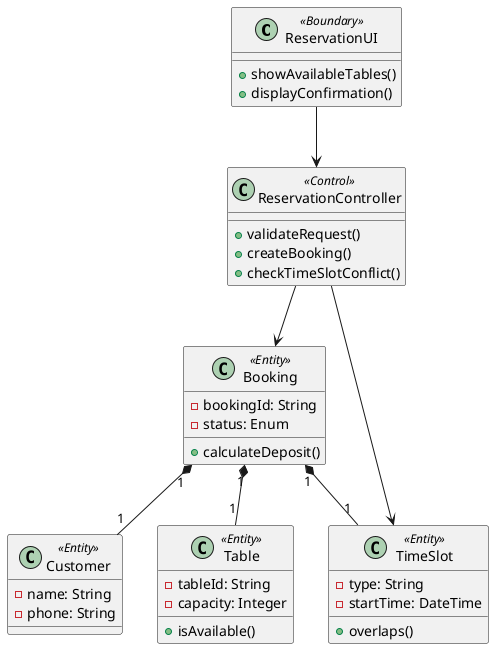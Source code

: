 @startuml analysis_class_diagram

class ReservationUI <<Boundary>> {
  + showAvailableTables()
  + displayConfirmation()
}

class ReservationController <<Control>> {
  + validateRequest()
  + createBooking()
  + checkTimeSlotConflict()
}

class Booking <<Entity>> {
  - bookingId: String
  - status: Enum
  + calculateDeposit()
}

class Customer <<Entity>> {
  - name: String
  - phone: String
}

class Table <<Entity>> {
  - tableId: String
  - capacity: Integer
  + isAvailable()
}

class TimeSlot <<Entity>> {
  - type: String
  - startTime: DateTime
  + overlaps()
}

ReservationUI --> ReservationController
ReservationController --> Booking
ReservationController --> TimeSlot
Booking "1" *-- "1" Customer
Booking "1" *-- "1" Table
Booking "1" *-- "1" TimeSlot
@enduml